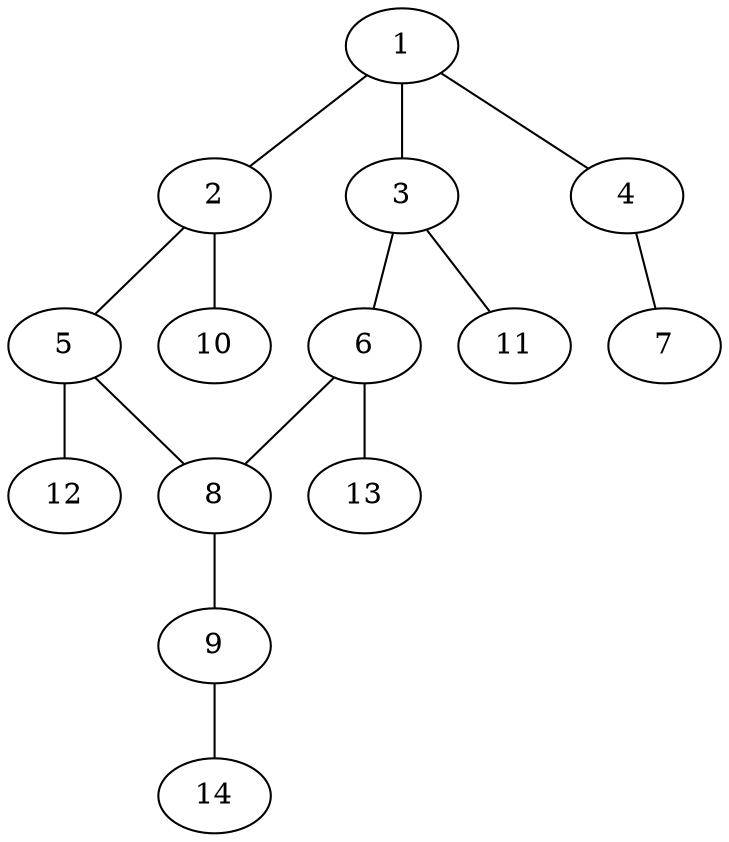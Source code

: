 graph molecule_622 {
	1	 [chem=C];
	2	 [chem=C];
	1 -- 2	 [valence=1];
	3	 [chem=C];
	1 -- 3	 [valence=2];
	4	 [chem=N];
	1 -- 4	 [valence=1];
	5	 [chem=C];
	2 -- 5	 [valence=2];
	10	 [chem=H];
	2 -- 10	 [valence=1];
	6	 [chem=C];
	3 -- 6	 [valence=1];
	11	 [chem=H];
	3 -- 11	 [valence=1];
	7	 [chem=O];
	4 -- 7	 [valence=2];
	8	 [chem=C];
	5 -- 8	 [valence=1];
	12	 [chem=H];
	5 -- 12	 [valence=1];
	6 -- 8	 [valence=2];
	13	 [chem=H];
	6 -- 13	 [valence=1];
	9	 [chem=O];
	8 -- 9	 [valence=1];
	14	 [chem=H];
	9 -- 14	 [valence=1];
}
